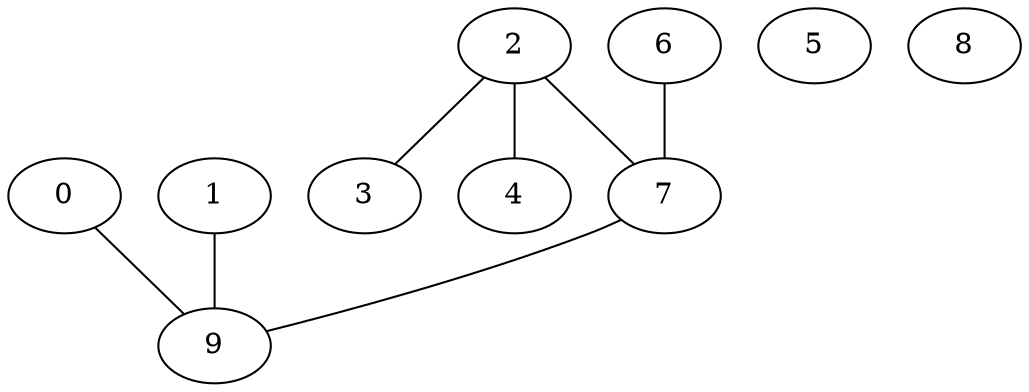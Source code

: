 graph {
  0 [pos = "68,-21!"];
  1 [pos = "57,60!"];
  2 [pos = "82,-60!"];
  3 [pos = "-33,54!"];
  4 [pos = "-44,11!"];
  5 [pos = "-5,26!"];
  6 [pos = "-27,3!"];
  7 [pos = "90,83!"];
  8 [pos = "27,43!"];
  9 [pos = "-72,21!"];
  6 -- 7;
  2 -- 7;
  2 -- 4;
  2 -- 3;
  1 -- 9;
  0 -- 9;
  7 -- 9;
}

